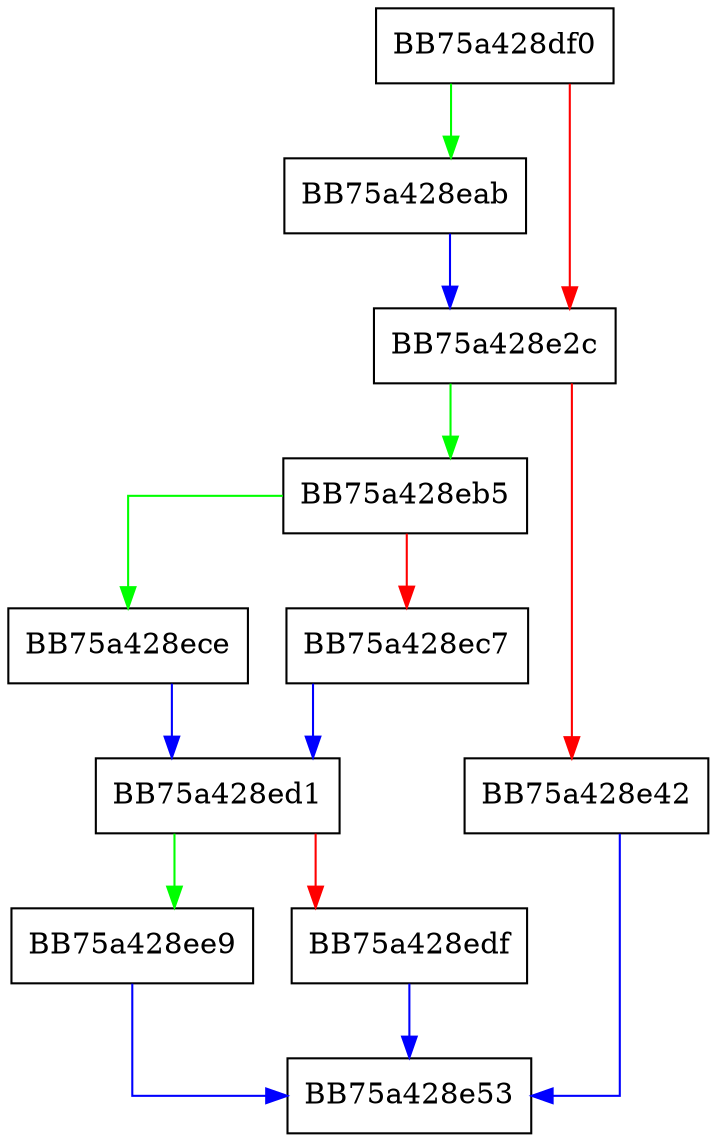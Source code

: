 digraph RpfAPI_get_API_log {
  node [shape="box"];
  graph [splines=ortho];
  BB75a428df0 -> BB75a428eab [color="green"];
  BB75a428df0 -> BB75a428e2c [color="red"];
  BB75a428e2c -> BB75a428eb5 [color="green"];
  BB75a428e2c -> BB75a428e42 [color="red"];
  BB75a428e42 -> BB75a428e53 [color="blue"];
  BB75a428eab -> BB75a428e2c [color="blue"];
  BB75a428eb5 -> BB75a428ece [color="green"];
  BB75a428eb5 -> BB75a428ec7 [color="red"];
  BB75a428ec7 -> BB75a428ed1 [color="blue"];
  BB75a428ece -> BB75a428ed1 [color="blue"];
  BB75a428ed1 -> BB75a428ee9 [color="green"];
  BB75a428ed1 -> BB75a428edf [color="red"];
  BB75a428edf -> BB75a428e53 [color="blue"];
  BB75a428ee9 -> BB75a428e53 [color="blue"];
}